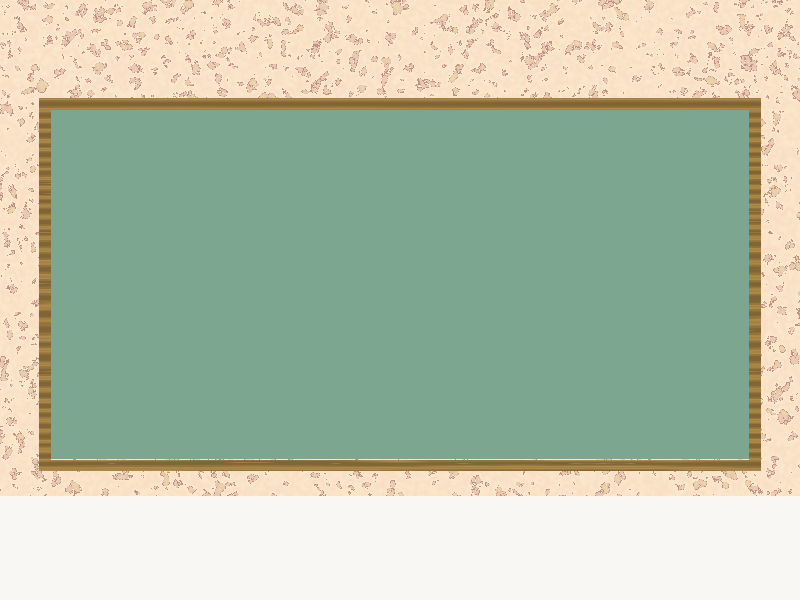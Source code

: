 //Files with predefined colors and textures
#include "colors.inc"
#include "glass.inc"
#include "golds.inc"
#include "metals.inc"
#include "stones.inc"
#include "woods.inc"
#include "textures.inc"

//Place the camera
camera {
  sky <0,0,1>           //Don't change this
  direction <-1,0,0>    //Don't change this  
  right x*image_width/image_height      //Don't change this
  location <30,0, 1> //Camera location
  look_at <0.5,0, 1>     //Where camera is pointing
  angle 15     //Angle of the view--increase to see more, decrease to see less
  
}

//Ambient light to "brighten up" darker pictures
global_settings { ambient_light White }

//Place a light--you can have more than one!
light_source {
  < 50, -30, 190>   //Change this if you want to put the light at a different point
  color White*1       //Multiplying by 2 doubles the brightness
}

//Set a background color
background { color White }

//Create a "floor"
plane {
  <0,0,1>,  -1            //This represents the plane 0x+0y+z=0
  // pigment {
  //     checker color White, color Blue
  //   }
  texture { T_Silver_3A }       //The texture comes from the file "metals.inc"
}

plane {
  <1,0,0>,  -1            //This represents the plane 0x+0y+z=0
  texture {
    Cork
    scale 2
    }
  // texture { T_Silver_3A }       //The texture comes from the file "metals.inc"
}

//Sphere with specified center point and radius
//The texture comes from the file "stones.inc"
// sphere { <0,0,1.5>, 1 texture {T_Wood17} }



// Original 

// // green box
// box {
//     < -0.04, -3, 0>,  // Near lower left corner
//     < -1, 3,  3>   // Far upper right corner
//     pigment { DarkGreen }
//     finish {diffuse 1.0}
// }



// merge {
// //wood box
// box {
//     < 0, -3.1, -0.1>,  // Near lower left corner
//     < -1, 3.1,  3.1>   // Far upper right corner
//     texture {
//         T_Wood25
//         scale 2
//         rotate <90, 0, 0>
//     }
// }

//   //crop box
//   box {
//       < 0, -3, 0>,  // Near lower left corner
//       < -0.5, 3,  3>   // Far upper right corner
//   }
// }

// Original Ends 

union{
  // green box
  box {
      < -0.04, -3, 0>,  // Near lower left corner
      < -1, 3,  3>   // Far upper right corner
      // pigment { DarkGreen }
      pigment { color rgb <51, 97, 71>/255 }
      finish {
        phong 1.0
      }
  }

  merge {
  //wood box
  box {
      < 0, -3.1, -0.1>,  // Near lower left corner
      < -1, 3.1,  3.1>   // Far upper right corner
      texture {
          T_Wood25
          scale 2
          rotate <90, 0, 0>
      }
  }

    //crop box
    box {
        < 0, -3, 0>,  // Near lower left corner
        < -0.5, 3,  3>   // Far upper right corner
    }
  }

  translate < 0, 0, -0.5>
  scale 1.15
}

// sphere {
//   <0,0,0> , 0.01
//   pigment { Red }
// }

//  torus {
//     2.5 ,1              // major and minor radius
//     rotate < 135, 0, 90 >      // so we can see it from the top
//     pigment { Green }
//     // texture {Glass}
//     finish {reflection 0.05}
//     scale 0.2
//     translate < 0.5, 0, 0.5 >
// }

//    torus {
//     2.5 ,1              // major and minor radius
//     rotate < 135, 0, 90 >      // so we can see it from the top
//     pigment { Green }
//     scale 0.3
//     translate < 2, -0.8, 0.5 >
//   }


// box {
//     < 0, 0, 0>,  // Near lower left corner
//     < 1, 1, 1>   // Far upper right corner
//     pigment { DarkGreen }
//     translate <0, 0, 2>
// }



// plane {
//   <0,1,0>, 0            //This represents the plane 0x+0y+z=0
//   pigment { Green }
  
// }
